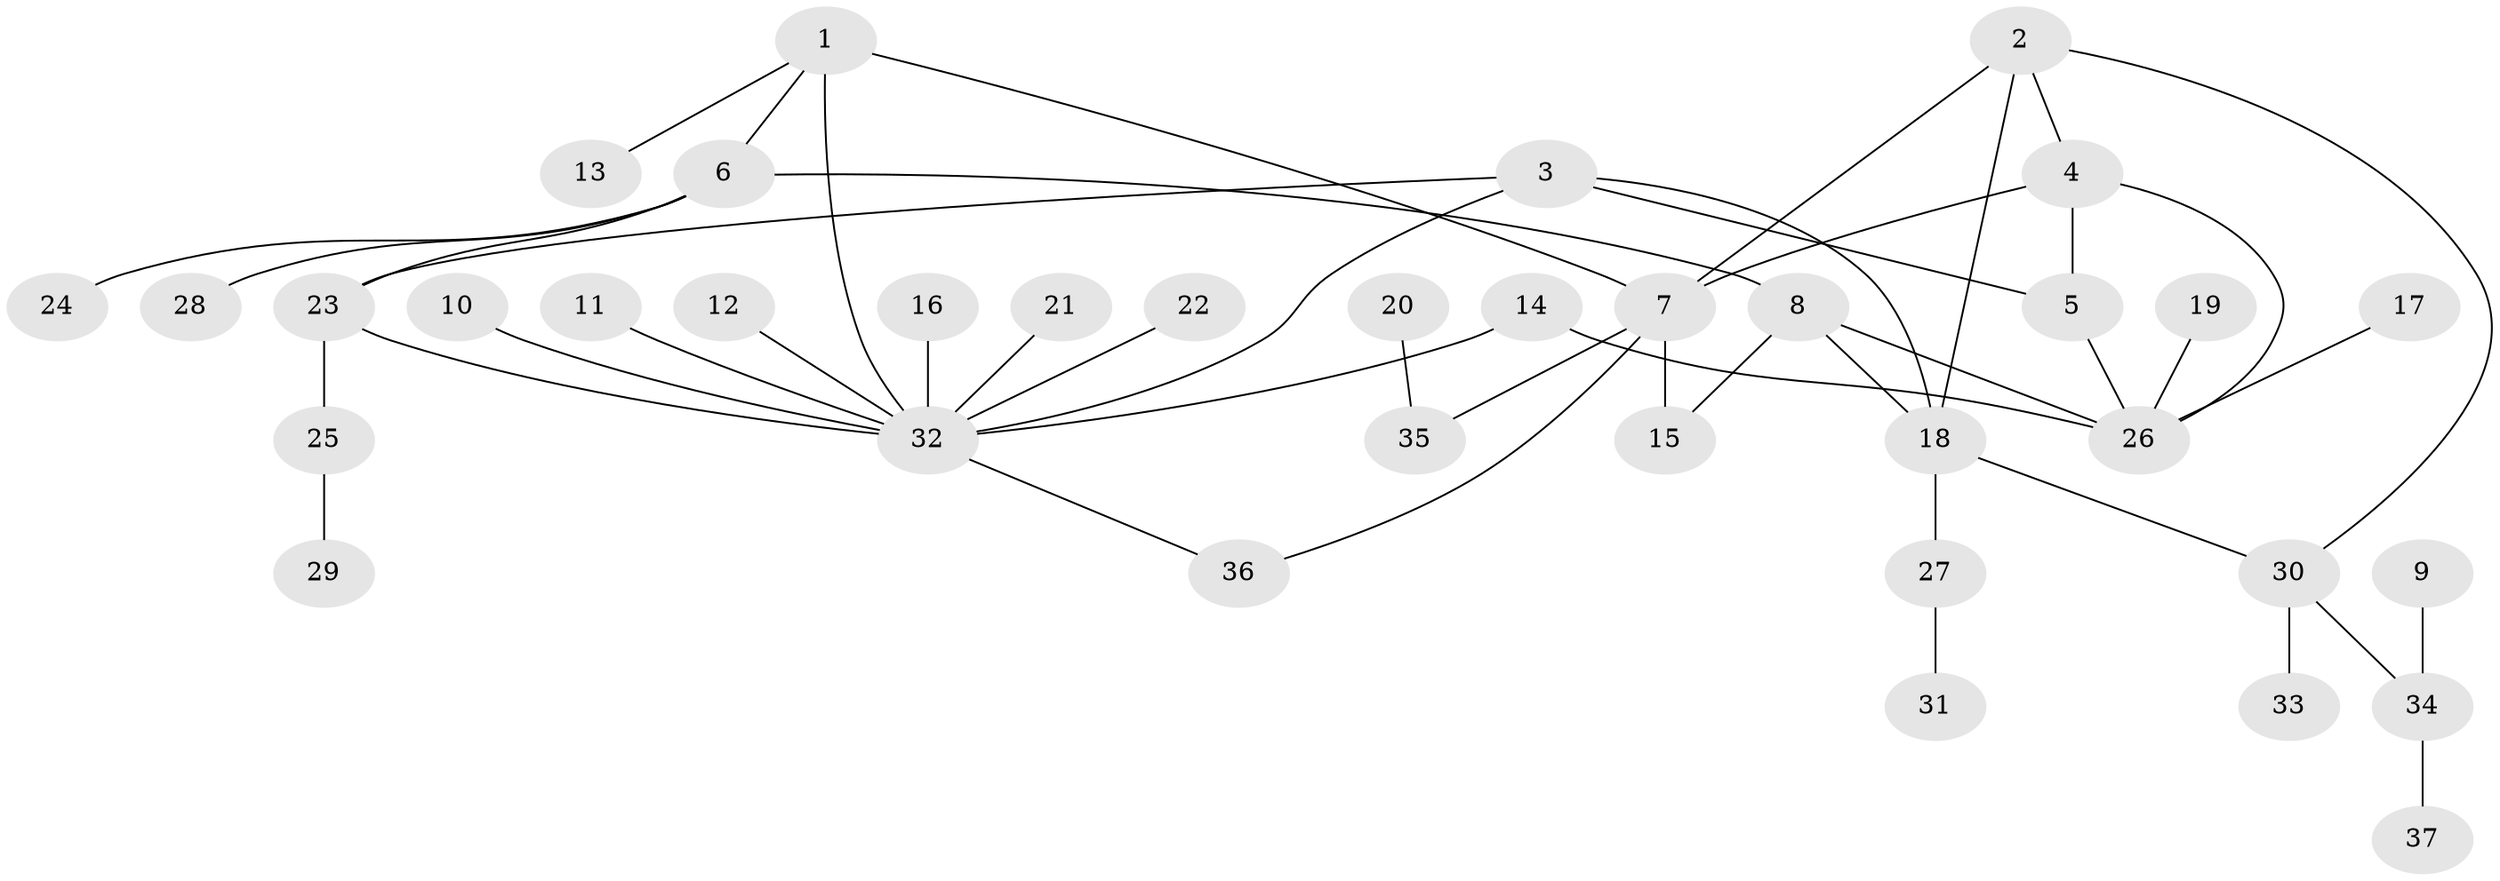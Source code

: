 // original degree distribution, {10: 0.0136986301369863, 4: 0.1095890410958904, 3: 0.0684931506849315, 8: 0.0273972602739726, 6: 0.0410958904109589, 5: 0.0273972602739726, 13: 0.0136986301369863, 1: 0.547945205479452, 2: 0.1506849315068493}
// Generated by graph-tools (version 1.1) at 2025/37/03/04/25 23:37:34]
// undirected, 37 vertices, 48 edges
graph export_dot {
  node [color=gray90,style=filled];
  1;
  2;
  3;
  4;
  5;
  6;
  7;
  8;
  9;
  10;
  11;
  12;
  13;
  14;
  15;
  16;
  17;
  18;
  19;
  20;
  21;
  22;
  23;
  24;
  25;
  26;
  27;
  28;
  29;
  30;
  31;
  32;
  33;
  34;
  35;
  36;
  37;
  1 -- 6 [weight=1.0];
  1 -- 7 [weight=2.0];
  1 -- 13 [weight=1.0];
  1 -- 32 [weight=1.0];
  2 -- 4 [weight=1.0];
  2 -- 7 [weight=1.0];
  2 -- 18 [weight=1.0];
  2 -- 30 [weight=1.0];
  3 -- 5 [weight=1.0];
  3 -- 18 [weight=1.0];
  3 -- 23 [weight=1.0];
  3 -- 32 [weight=1.0];
  4 -- 5 [weight=1.0];
  4 -- 7 [weight=1.0];
  4 -- 26 [weight=1.0];
  5 -- 26 [weight=1.0];
  6 -- 8 [weight=2.0];
  6 -- 23 [weight=1.0];
  6 -- 24 [weight=1.0];
  6 -- 28 [weight=1.0];
  7 -- 15 [weight=3.0];
  7 -- 35 [weight=1.0];
  7 -- 36 [weight=1.0];
  8 -- 15 [weight=1.0];
  8 -- 18 [weight=1.0];
  8 -- 26 [weight=1.0];
  9 -- 34 [weight=1.0];
  10 -- 32 [weight=1.0];
  11 -- 32 [weight=1.0];
  12 -- 32 [weight=1.0];
  14 -- 26 [weight=1.0];
  14 -- 32 [weight=1.0];
  16 -- 32 [weight=1.0];
  17 -- 26 [weight=1.0];
  18 -- 27 [weight=1.0];
  18 -- 30 [weight=1.0];
  19 -- 26 [weight=1.0];
  20 -- 35 [weight=1.0];
  21 -- 32 [weight=1.0];
  22 -- 32 [weight=1.0];
  23 -- 25 [weight=1.0];
  23 -- 32 [weight=1.0];
  25 -- 29 [weight=1.0];
  27 -- 31 [weight=1.0];
  30 -- 33 [weight=1.0];
  30 -- 34 [weight=1.0];
  32 -- 36 [weight=1.0];
  34 -- 37 [weight=1.0];
}
